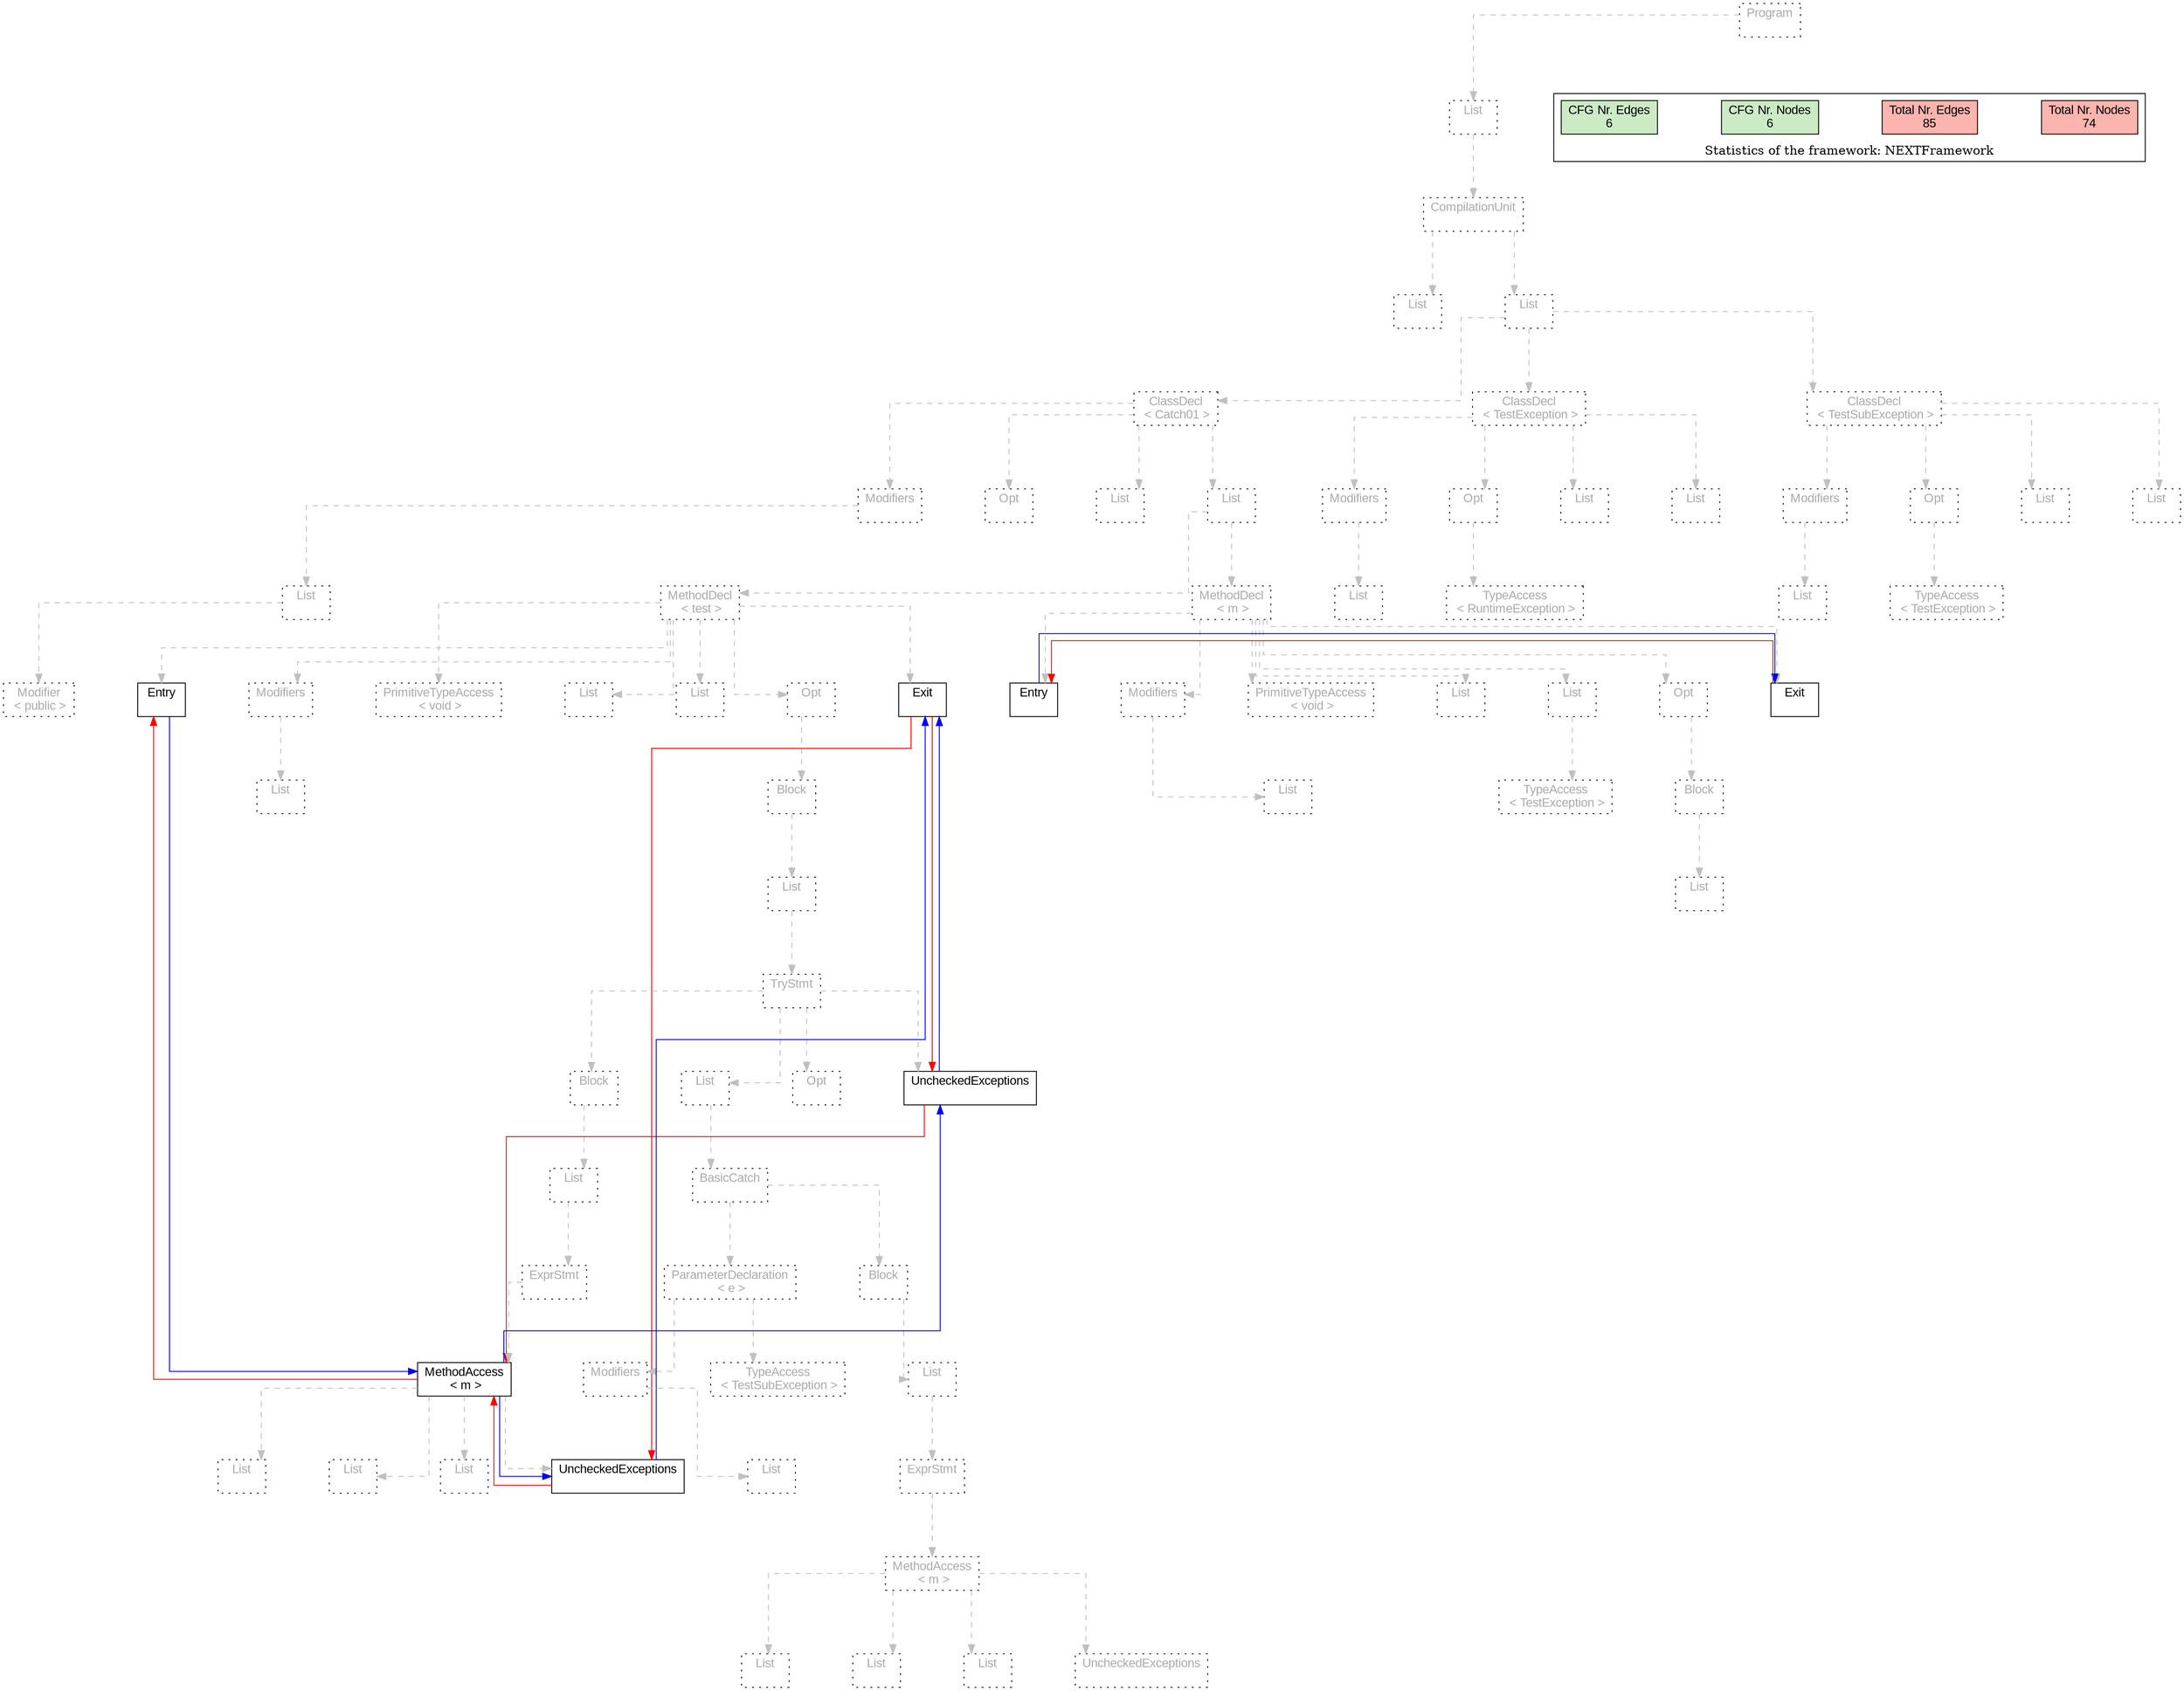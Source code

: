 digraph G {
graph [splines=ortho, nodesep="1", ranksep="1"]
node [shape=rect, fontname=Arial];
{ rank = same; "Program[0]"}
{ rank = same; "List[1]"}
{ rank = same; "CompilationUnit[2]"}
{ rank = same; "List[3]"; "List[4]"}
{ rank = same; "ClassDecl[5]"; "ClassDecl[58]"; "ClassDecl[65]"}
{ rank = same; "Modifiers[6]"; "Opt[9]"; "List[10]"; "List[11]"; "Modifiers[59]"; "Opt[61]"; "List[63]"; "List[64]"; "Modifiers[66]"; "Opt[68]"; "List[70]"; "List[71]"}
{ rank = same; "List[7]"; "MethodDecl[12]"; "MethodDecl[47]"; "List[60]"; "TypeAccess[62]"; "List[67]"; "TypeAccess[69]"}
{ rank = same; "Modifier[8]"; "Entry[13]"; "Modifiers[14]"; "PrimitiveTypeAccess[16]"; "List[17]"; "List[18]"; "Opt[19]"; "Exit[20]"; "Entry[48]"; "Modifiers[49]"; "PrimitiveTypeAccess[51]"; "List[52]"; "List[53]"; "Opt[55]"; "Exit[56]"}
{ rank = same; "List[15]"; "Block[20]"; "List[50]"; "TypeAccess[54]"; "Block[56]"}
{ rank = same; "List[21]"; "List[57]"}
{ rank = same; "TryStmt[22]"}
{ rank = same; "Block[23]"; "List[31]"; "Opt[45]"; "UncheckedExceptions[46]"}
{ rank = same; "List[24]"; "BasicCatch[32]"}
{ rank = same; "ExprStmt[25]"; "ParameterDeclaration[33]"; "Block[37]"}
{ rank = same; "MethodAccess[26]"; "Modifiers[34]"; "TypeAccess[36]"; "List[38]"}
{ rank = same; "List[28]"; "List[29]"; "List[30]"; "UncheckedExceptions[27]"; "List[35]"; "ExprStmt[39]"}
{ rank = same; "MethodAccess[40]"}
{ rank = same; "List[42]"; "List[43]"; "List[44]"; "UncheckedExceptions[41]"}
"Program[0]" [label="Program\n ", style= dotted   fillcolor="#eeeeee" fontcolor="#aaaaaa"  ]
"List[1]" [label="List\n ", style= dotted   fillcolor="#eeeeee" fontcolor="#aaaaaa"  ]
"CompilationUnit[2]" [label="CompilationUnit\n ", style= dotted   fillcolor="#eeeeee" fontcolor="#aaaaaa"  ]
"List[3]" [label="List\n ", style= dotted   fillcolor="#eeeeee" fontcolor="#aaaaaa"  ]
"List[4]" [label="List\n ", style= dotted   fillcolor="#eeeeee" fontcolor="#aaaaaa"  ]
"ClassDecl[5]" [label="ClassDecl\n < Catch01 >", style= dotted   fillcolor="#eeeeee" fontcolor="#aaaaaa"  ]
"Modifiers[6]" [label="Modifiers\n ", style= dotted   fillcolor="#eeeeee" fontcolor="#aaaaaa"  ]
"List[7]" [label="List\n ", style= dotted   fillcolor="#eeeeee" fontcolor="#aaaaaa"  ]
"Modifier[8]" [label="Modifier\n < public >", style= dotted   fillcolor="#eeeeee" fontcolor="#aaaaaa"  ]
"Opt[9]" [label="Opt\n ", style= dotted   fillcolor="#eeeeee" fontcolor="#aaaaaa"  ]
"List[10]" [label="List\n ", style= dotted   fillcolor="#eeeeee" fontcolor="#aaaaaa"  ]
"List[11]" [label="List\n ", style= dotted   fillcolor="#eeeeee" fontcolor="#aaaaaa"  ]
"MethodDecl[12]" [label="MethodDecl\n < test >", style= dotted   fillcolor="#eeeeee" fontcolor="#aaaaaa"  ]
"Entry[13]" [label="Entry\n ", fillcolor=white   style=filled  ]
"Modifiers[14]" [label="Modifiers\n ", style= dotted   fillcolor="#eeeeee" fontcolor="#aaaaaa"  ]
"List[15]" [label="List\n ", style= dotted   fillcolor="#eeeeee" fontcolor="#aaaaaa"  ]
"PrimitiveTypeAccess[16]" [label="PrimitiveTypeAccess\n < void >", style= dotted   fillcolor="#eeeeee" fontcolor="#aaaaaa"  ]
"List[17]" [label="List\n ", style= dotted   fillcolor="#eeeeee" fontcolor="#aaaaaa"  ]
"List[18]" [label="List\n ", style= dotted   fillcolor="#eeeeee" fontcolor="#aaaaaa"  ]
"Opt[19]" [label="Opt\n ", style= dotted   fillcolor="#eeeeee" fontcolor="#aaaaaa"  ]
"Block[20]" [label="Block\n ", style= dotted   fillcolor="#eeeeee" fontcolor="#aaaaaa"  ]
"List[21]" [label="List\n ", style= dotted   fillcolor="#eeeeee" fontcolor="#aaaaaa"  ]
"TryStmt[22]" [label="TryStmt\n ", style= dotted   fillcolor="#eeeeee" fontcolor="#aaaaaa"  ]
"Block[23]" [label="Block\n ", style= dotted   fillcolor="#eeeeee" fontcolor="#aaaaaa"  ]
"List[24]" [label="List\n ", style= dotted   fillcolor="#eeeeee" fontcolor="#aaaaaa"  ]
"ExprStmt[25]" [label="ExprStmt\n ", style= dotted   fillcolor="#eeeeee" fontcolor="#aaaaaa"  ]
"MethodAccess[26]" [label="MethodAccess\n < m >", fillcolor=white   style=filled  ]
"List[28]" [label="List\n ", style= dotted   fillcolor="#eeeeee" fontcolor="#aaaaaa"  ]
"List[29]" [label="List\n ", style= dotted   fillcolor="#eeeeee" fontcolor="#aaaaaa"  ]
"List[30]" [label="List\n ", style= dotted   fillcolor="#eeeeee" fontcolor="#aaaaaa"  ]
"UncheckedExceptions[27]" [label="UncheckedExceptions\n ", fillcolor=white   style=filled  ]
"List[31]" [label="List\n ", style= dotted   fillcolor="#eeeeee" fontcolor="#aaaaaa"  ]
"BasicCatch[32]" [label="BasicCatch\n ", style= dotted   fillcolor="#eeeeee" fontcolor="#aaaaaa"  ]
"ParameterDeclaration[33]" [label="ParameterDeclaration\n < e >", style= dotted   fillcolor="#eeeeee" fontcolor="#aaaaaa"  ]
"Modifiers[34]" [label="Modifiers\n ", style= dotted   fillcolor="#eeeeee" fontcolor="#aaaaaa"  ]
"List[35]" [label="List\n ", style= dotted   fillcolor="#eeeeee" fontcolor="#aaaaaa"  ]
"TypeAccess[36]" [label="TypeAccess\n < TestSubException >", style= dotted   fillcolor="#eeeeee" fontcolor="#aaaaaa"  ]
"Block[37]" [label="Block\n ", style= dotted   fillcolor="#eeeeee" fontcolor="#aaaaaa"  ]
"List[38]" [label="List\n ", style= dotted   fillcolor="#eeeeee" fontcolor="#aaaaaa"  ]
"ExprStmt[39]" [label="ExprStmt\n ", style= dotted   fillcolor="#eeeeee" fontcolor="#aaaaaa"  ]
"MethodAccess[40]" [label="MethodAccess\n < m >", style= dotted   fillcolor="#eeeeee" fontcolor="#aaaaaa"  ]
"List[42]" [label="List\n ", style= dotted   fillcolor="#eeeeee" fontcolor="#aaaaaa"  ]
"List[43]" [label="List\n ", style= dotted   fillcolor="#eeeeee" fontcolor="#aaaaaa"  ]
"List[44]" [label="List\n ", style= dotted   fillcolor="#eeeeee" fontcolor="#aaaaaa"  ]
"UncheckedExceptions[41]" [label="UncheckedExceptions\n ", style= dotted   fillcolor="#eeeeee" fontcolor="#aaaaaa"  ]
"Opt[45]" [label="Opt\n ", style= dotted   fillcolor="#eeeeee" fontcolor="#aaaaaa"  ]
"UncheckedExceptions[46]" [label="UncheckedExceptions\n ", fillcolor=white   style=filled  ]
"Exit[20]" [label="Exit\n ", fillcolor=white   style=filled  ]
"MethodDecl[47]" [label="MethodDecl\n < m >", style= dotted   fillcolor="#eeeeee" fontcolor="#aaaaaa"  ]
"Entry[48]" [label="Entry\n ", fillcolor=white   style=filled  ]
"Modifiers[49]" [label="Modifiers\n ", style= dotted   fillcolor="#eeeeee" fontcolor="#aaaaaa"  ]
"List[50]" [label="List\n ", style= dotted   fillcolor="#eeeeee" fontcolor="#aaaaaa"  ]
"PrimitiveTypeAccess[51]" [label="PrimitiveTypeAccess\n < void >", style= dotted   fillcolor="#eeeeee" fontcolor="#aaaaaa"  ]
"List[52]" [label="List\n ", style= dotted   fillcolor="#eeeeee" fontcolor="#aaaaaa"  ]
"List[53]" [label="List\n ", style= dotted   fillcolor="#eeeeee" fontcolor="#aaaaaa"  ]
"TypeAccess[54]" [label="TypeAccess\n < TestException >", style= dotted   fillcolor="#eeeeee" fontcolor="#aaaaaa"  ]
"Opt[55]" [label="Opt\n ", style= dotted   fillcolor="#eeeeee" fontcolor="#aaaaaa"  ]
"Block[56]" [label="Block\n ", style= dotted   fillcolor="#eeeeee" fontcolor="#aaaaaa"  ]
"List[57]" [label="List\n ", style= dotted   fillcolor="#eeeeee" fontcolor="#aaaaaa"  ]
"Exit[56]" [label="Exit\n ", fillcolor=white   style=filled  ]
"ClassDecl[58]" [label="ClassDecl\n < TestException >", style= dotted   fillcolor="#eeeeee" fontcolor="#aaaaaa"  ]
"Modifiers[59]" [label="Modifiers\n ", style= dotted   fillcolor="#eeeeee" fontcolor="#aaaaaa"  ]
"List[60]" [label="List\n ", style= dotted   fillcolor="#eeeeee" fontcolor="#aaaaaa"  ]
"Opt[61]" [label="Opt\n ", style= dotted   fillcolor="#eeeeee" fontcolor="#aaaaaa"  ]
"TypeAccess[62]" [label="TypeAccess\n < RuntimeException >", style= dotted   fillcolor="#eeeeee" fontcolor="#aaaaaa"  ]
"List[63]" [label="List\n ", style= dotted   fillcolor="#eeeeee" fontcolor="#aaaaaa"  ]
"List[64]" [label="List\n ", style= dotted   fillcolor="#eeeeee" fontcolor="#aaaaaa"  ]
"ClassDecl[65]" [label="ClassDecl\n < TestSubException >", style= dotted   fillcolor="#eeeeee" fontcolor="#aaaaaa"  ]
"Modifiers[66]" [label="Modifiers\n ", style= dotted   fillcolor="#eeeeee" fontcolor="#aaaaaa"  ]
"List[67]" [label="List\n ", style= dotted   fillcolor="#eeeeee" fontcolor="#aaaaaa"  ]
"Opt[68]" [label="Opt\n ", style= dotted   fillcolor="#eeeeee" fontcolor="#aaaaaa"  ]
"TypeAccess[69]" [label="TypeAccess\n < TestException >", style= dotted   fillcolor="#eeeeee" fontcolor="#aaaaaa"  ]
"List[70]" [label="List\n ", style= dotted   fillcolor="#eeeeee" fontcolor="#aaaaaa"  ]
"List[71]" [label="List\n ", style= dotted   fillcolor="#eeeeee" fontcolor="#aaaaaa"  ]
"CompilationUnit[2]" -> "List[3]" [style=dashed, color=gray]
"List[7]" -> "Modifier[8]" [style=dashed, color=gray]
"Modifiers[6]" -> "List[7]" [style=dashed, color=gray]
"ClassDecl[5]" -> "Modifiers[6]" [style=dashed, color=gray]
"ClassDecl[5]" -> "Opt[9]" [style=dashed, color=gray]
"ClassDecl[5]" -> "List[10]" [style=dashed, color=gray]
"MethodDecl[12]" -> "Entry[13]" [style=dashed, color=gray]
"Modifiers[14]" -> "List[15]" [style=dashed, color=gray]
"MethodDecl[12]" -> "Modifiers[14]" [style=dashed, color=gray]
"MethodDecl[12]" -> "PrimitiveTypeAccess[16]" [style=dashed, color=gray]
"MethodDecl[12]" -> "List[17]" [style=dashed, color=gray]
"MethodDecl[12]" -> "List[18]" [style=dashed, color=gray]
"MethodAccess[26]" -> "List[28]" [style=dashed, color=gray]
"MethodAccess[26]" -> "List[29]" [style=dashed, color=gray]
"MethodAccess[26]" -> "List[30]" [style=dashed, color=gray]
"MethodAccess[26]" -> "UncheckedExceptions[27]" [style=dashed, color=gray]
"ExprStmt[25]" -> "MethodAccess[26]" [style=dashed, color=gray]
"List[24]" -> "ExprStmt[25]" [style=dashed, color=gray]
"Block[23]" -> "List[24]" [style=dashed, color=gray]
"TryStmt[22]" -> "Block[23]" [style=dashed, color=gray]
"Modifiers[34]" -> "List[35]" [style=dashed, color=gray]
"ParameterDeclaration[33]" -> "Modifiers[34]" [style=dashed, color=gray]
"ParameterDeclaration[33]" -> "TypeAccess[36]" [style=dashed, color=gray]
"BasicCatch[32]" -> "ParameterDeclaration[33]" [style=dashed, color=gray]
"MethodAccess[40]" -> "List[42]" [style=dashed, color=gray]
"MethodAccess[40]" -> "List[43]" [style=dashed, color=gray]
"MethodAccess[40]" -> "List[44]" [style=dashed, color=gray]
"MethodAccess[40]" -> "UncheckedExceptions[41]" [style=dashed, color=gray]
"ExprStmt[39]" -> "MethodAccess[40]" [style=dashed, color=gray]
"List[38]" -> "ExprStmt[39]" [style=dashed, color=gray]
"Block[37]" -> "List[38]" [style=dashed, color=gray]
"BasicCatch[32]" -> "Block[37]" [style=dashed, color=gray]
"List[31]" -> "BasicCatch[32]" [style=dashed, color=gray]
"TryStmt[22]" -> "List[31]" [style=dashed, color=gray]
"TryStmt[22]" -> "Opt[45]" [style=dashed, color=gray]
"TryStmt[22]" -> "UncheckedExceptions[46]" [style=dashed, color=gray]
"List[21]" -> "TryStmt[22]" [style=dashed, color=gray]
"Block[20]" -> "List[21]" [style=dashed, color=gray]
"Opt[19]" -> "Block[20]" [style=dashed, color=gray]
"MethodDecl[12]" -> "Opt[19]" [style=dashed, color=gray]
"MethodDecl[12]" -> "Exit[20]" [style=dashed, color=gray]
"List[11]" -> "MethodDecl[12]" [style=dashed, color=gray]
"MethodDecl[47]" -> "Entry[48]" [style=dashed, color=gray]
"Modifiers[49]" -> "List[50]" [style=dashed, color=gray]
"MethodDecl[47]" -> "Modifiers[49]" [style=dashed, color=gray]
"MethodDecl[47]" -> "PrimitiveTypeAccess[51]" [style=dashed, color=gray]
"MethodDecl[47]" -> "List[52]" [style=dashed, color=gray]
"List[53]" -> "TypeAccess[54]" [style=dashed, color=gray]
"MethodDecl[47]" -> "List[53]" [style=dashed, color=gray]
"Block[56]" -> "List[57]" [style=dashed, color=gray]
"Opt[55]" -> "Block[56]" [style=dashed, color=gray]
"MethodDecl[47]" -> "Opt[55]" [style=dashed, color=gray]
"MethodDecl[47]" -> "Exit[56]" [style=dashed, color=gray]
"List[11]" -> "MethodDecl[47]" [style=dashed, color=gray]
"ClassDecl[5]" -> "List[11]" [style=dashed, color=gray]
"List[4]" -> "ClassDecl[5]" [style=dashed, color=gray]
"Modifiers[59]" -> "List[60]" [style=dashed, color=gray]
"ClassDecl[58]" -> "Modifiers[59]" [style=dashed, color=gray]
"Opt[61]" -> "TypeAccess[62]" [style=dashed, color=gray]
"ClassDecl[58]" -> "Opt[61]" [style=dashed, color=gray]
"ClassDecl[58]" -> "List[63]" [style=dashed, color=gray]
"ClassDecl[58]" -> "List[64]" [style=dashed, color=gray]
"List[4]" -> "ClassDecl[58]" [style=dashed, color=gray]
"Modifiers[66]" -> "List[67]" [style=dashed, color=gray]
"ClassDecl[65]" -> "Modifiers[66]" [style=dashed, color=gray]
"Opt[68]" -> "TypeAccess[69]" [style=dashed, color=gray]
"ClassDecl[65]" -> "Opt[68]" [style=dashed, color=gray]
"ClassDecl[65]" -> "List[70]" [style=dashed, color=gray]
"ClassDecl[65]" -> "List[71]" [style=dashed, color=gray]
"List[4]" -> "ClassDecl[65]" [style=dashed, color=gray]
"CompilationUnit[2]" -> "List[4]" [style=dashed, color=gray]
"List[1]" -> "CompilationUnit[2]" [style=dashed, color=gray]
"Program[0]" -> "List[1]" [style=dashed, color=gray]
"Exit[20]" -> "UncheckedExceptions[46]" [color=red, constraint=false]
"Exit[20]" -> "UncheckedExceptions[27]" [color=red, constraint=false]
"UncheckedExceptions[46]" -> "Exit[20]" [color=blue, constraint=false, xlabel=" "] 
"UncheckedExceptions[46]" -> "MethodAccess[26]" [color=red, constraint=false]
"UncheckedExceptions[27]" -> "Exit[20]" [color=blue, constraint=false, xlabel=" "] 
"UncheckedExceptions[27]" -> "MethodAccess[26]" [color=red, constraint=false]
"MethodAccess[26]" -> "UncheckedExceptions[46]" [color=blue, constraint=false, xlabel=" "] 
"MethodAccess[26]" -> "UncheckedExceptions[27]" [color=blue, constraint=false, xlabel=" "] 
"MethodAccess[26]" -> "Entry[13]" [color=red, constraint=false]
"Entry[13]" -> "MethodAccess[26]" [color=blue, constraint=false, xlabel=" "] 
"Exit[56]" -> "Entry[48]" [color=red, constraint=false]
"Entry[48]" -> "Exit[56]" [color=blue, constraint=false, xlabel=" "] 
"List[3]" -> "List[4]" [style=invis]
"ClassDecl[5]" -> "ClassDecl[58]" -> "ClassDecl[65]" [style=invis]
"Modifiers[6]" -> "Opt[9]" -> "List[10]" -> "List[11]" [style=invis]
"MethodDecl[12]" -> "MethodDecl[47]" [style=invis]
"Entry[13]" -> "Modifiers[14]" -> "PrimitiveTypeAccess[16]" -> "List[17]" -> "List[18]" -> "Opt[19]" -> "Exit[20]" [style=invis]
"Block[23]" -> "List[31]" -> "Opt[45]" [style=invis]
"ParameterDeclaration[33]" -> "Block[37]" [style=invis]
"Modifiers[34]" -> "TypeAccess[36]" [style=invis]
"Entry[48]" -> "Modifiers[49]" -> "PrimitiveTypeAccess[51]" -> "List[52]" -> "List[53]" -> "Opt[55]" -> "Exit[56]" [style=invis]
"Modifiers[59]" -> "Opt[61]" -> "List[63]" -> "List[64]" [style=invis]
"Modifiers[66]" -> "Opt[68]" -> "List[70]" -> "List[71]" [style=invis]

subgraph cluster_legend {
{node [style=filled, fillcolor=1, colorscheme="pastel13"]
Nodes [label="Total Nr. Nodes
74", fillcolor=1]
Edges [label="Total Nr. Edges
85", fillcolor=1]
NodesCFG [label="CFG Nr. Nodes
6", fillcolor=3]
EdgesCFG [label="CFG Nr. Edges
6", fillcolor=3]
Nodes-> "Program[0]" -> NodesCFG  [style="invis"]
Edges -> "Program[0]" ->EdgesCFG [style="invis"]}
label = "Statistics of the framework: NEXTFramework"
style="solid"
ranksep=0.05
nodesep=0.01
labelloc = b
len=2
}}